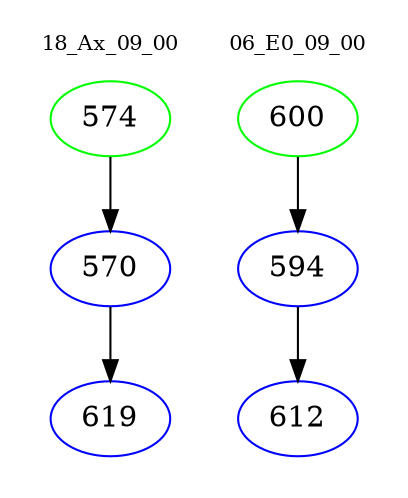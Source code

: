 digraph{
subgraph cluster_0 {
color = white
label = "18_Ax_09_00";
fontsize=10;
T0_574 [label="574", color="green"]
T0_574 -> T0_570 [color="black"]
T0_570 [label="570", color="blue"]
T0_570 -> T0_619 [color="black"]
T0_619 [label="619", color="blue"]
}
subgraph cluster_1 {
color = white
label = "06_E0_09_00";
fontsize=10;
T1_600 [label="600", color="green"]
T1_600 -> T1_594 [color="black"]
T1_594 [label="594", color="blue"]
T1_594 -> T1_612 [color="black"]
T1_612 [label="612", color="blue"]
}
}
